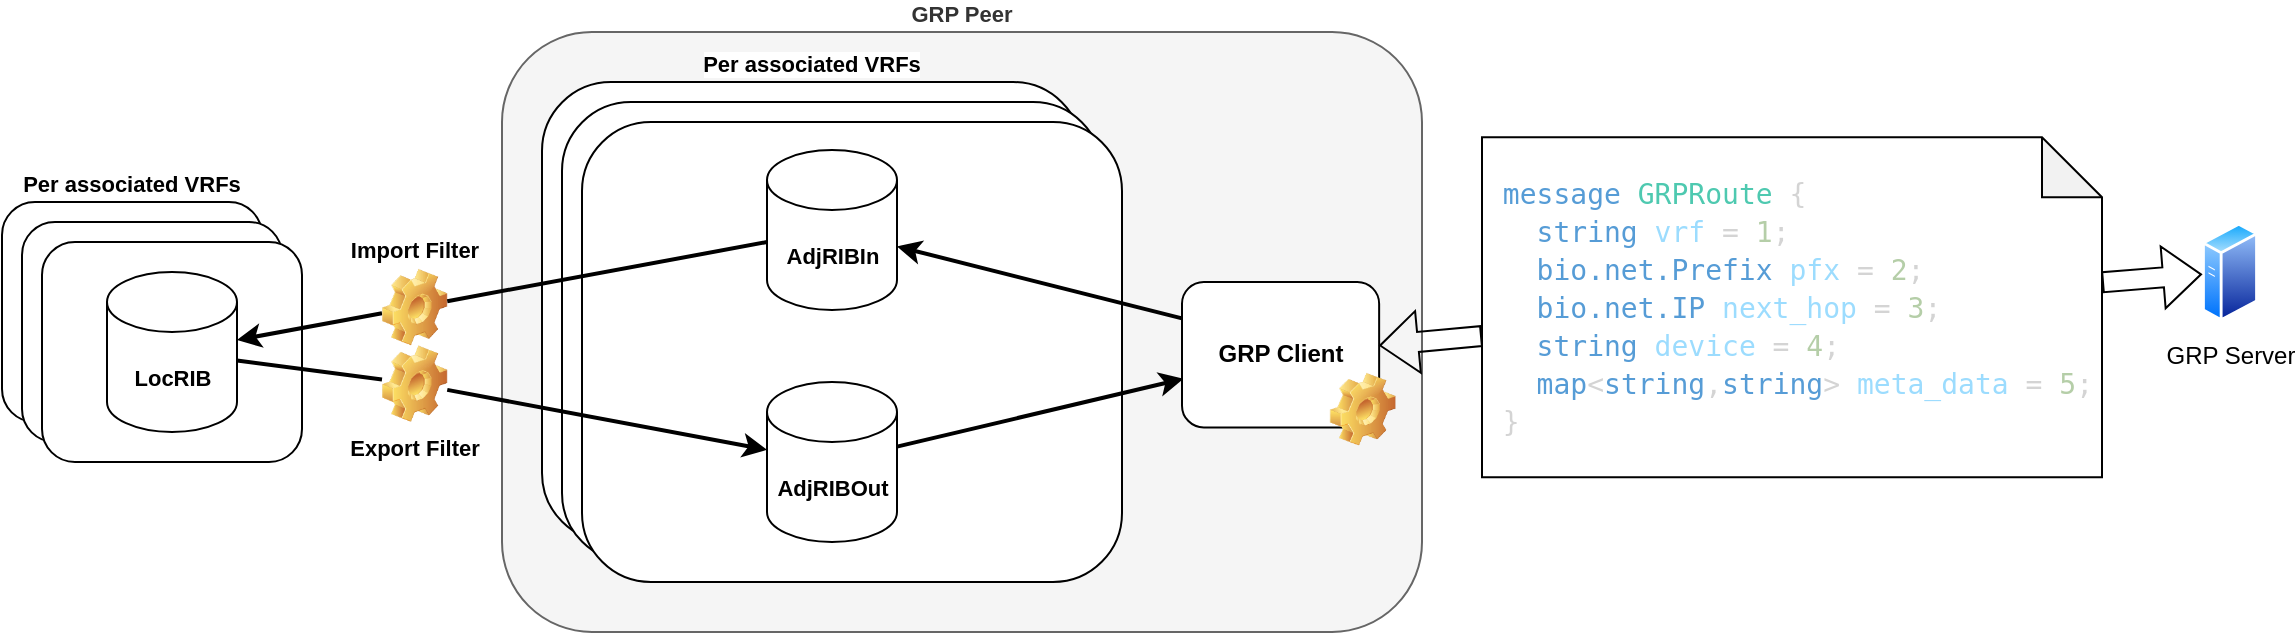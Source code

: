 <mxfile version="16.5.1" type="device"><diagram id="qTsozOltfgc4AzKQSObR" name="Page-1"><mxGraphModel dx="1379" dy="872" grid="1" gridSize="10" guides="1" tooltips="1" connect="1" arrows="1" fold="1" page="1" pageScale="1" pageWidth="1169" pageHeight="827" math="0" shadow="0"><root><mxCell id="0"/><mxCell id="1" parent="0"/><mxCell id="lTGY8mj4zz4KKMNbkJuh-26" value="GRP Peer" style="rounded=1;whiteSpace=wrap;html=1;labelBackgroundColor=#FFFFFF;fontFamily=Helvetica;fontSize=11;fontColor=#333333;labelPosition=center;verticalLabelPosition=top;align=center;verticalAlign=bottom;fontStyle=1;fillColor=#f5f5f5;strokeColor=#666666;" vertex="1" parent="1"><mxGeometry x="270" y="65" width="460" height="300" as="geometry"/></mxCell><mxCell id="lTGY8mj4zz4KKMNbkJuh-2" value="GRP Server" style="aspect=fixed;perimeter=ellipsePerimeter;html=1;align=center;shadow=0;dashed=0;spacingTop=3;image;image=img/lib/active_directory/generic_server.svg;" vertex="1" parent="1"><mxGeometry x="1120" y="160" width="28.0" height="50" as="geometry"/></mxCell><mxCell id="lTGY8mj4zz4KKMNbkJuh-6" value="" style="shape=flexArrow;endArrow=classic;startArrow=none;html=1;rounded=0;" edge="1" parent="1" source="lTGY8mj4zz4KKMNbkJuh-7" target="lTGY8mj4zz4KKMNbkJuh-2"><mxGeometry width="100" height="100" relative="1" as="geometry"><mxPoint x="630" y="560" as="sourcePoint"/><mxPoint x="730" y="460" as="targetPoint"/></mxGeometry></mxCell><mxCell id="lTGY8mj4zz4KKMNbkJuh-21" value="" style="group" vertex="1" connectable="0" parent="1"><mxGeometry x="290" y="90" width="290" height="250" as="geometry"/></mxCell><mxCell id="lTGY8mj4zz4KKMNbkJuh-19" value="&lt;b&gt;Per associated VRFs&lt;/b&gt;" style="rounded=1;whiteSpace=wrap;html=1;labelBackgroundColor=#FFFFFF;fontFamily=Helvetica;fontSize=11;fontColor=default;labelPosition=center;verticalLabelPosition=top;align=center;verticalAlign=bottom;" vertex="1" parent="lTGY8mj4zz4KKMNbkJuh-21"><mxGeometry width="270" height="230" as="geometry"/></mxCell><mxCell id="lTGY8mj4zz4KKMNbkJuh-18" value="" style="rounded=1;whiteSpace=wrap;html=1;labelBackgroundColor=#FFFFFF;fontFamily=Helvetica;fontSize=11;fontColor=default;" vertex="1" parent="lTGY8mj4zz4KKMNbkJuh-21"><mxGeometry x="10" y="10" width="270" height="230" as="geometry"/></mxCell><mxCell id="lTGY8mj4zz4KKMNbkJuh-17" value="" style="rounded=1;whiteSpace=wrap;html=1;labelBackgroundColor=#FFFFFF;fontFamily=Helvetica;fontSize=11;fontColor=default;labelPosition=center;verticalLabelPosition=top;align=center;verticalAlign=bottom;" vertex="1" parent="lTGY8mj4zz4KKMNbkJuh-21"><mxGeometry x="20" y="20" width="270" height="230" as="geometry"/></mxCell><mxCell id="lTGY8mj4zz4KKMNbkJuh-22" value="AdjRIBIn" style="shape=cylinder3;whiteSpace=wrap;html=1;boundedLbl=1;backgroundOutline=1;size=15;labelBackgroundColor=#FFFFFF;fontFamily=Helvetica;fontSize=11;fontColor=default;fontStyle=1" vertex="1" parent="lTGY8mj4zz4KKMNbkJuh-21"><mxGeometry x="112.5" y="34" width="65" height="80" as="geometry"/></mxCell><mxCell id="lTGY8mj4zz4KKMNbkJuh-23" value="AdjRIBOut" style="shape=cylinder3;whiteSpace=wrap;html=1;boundedLbl=1;backgroundOutline=1;size=15;labelBackgroundColor=#FFFFFF;fontFamily=Helvetica;fontSize=11;fontColor=default;fontStyle=1" vertex="1" parent="lTGY8mj4zz4KKMNbkJuh-21"><mxGeometry x="112.5" y="150" width="65" height="80" as="geometry"/></mxCell><mxCell id="lTGY8mj4zz4KKMNbkJuh-24" value="" style="endArrow=classic;html=1;rounded=0;labelBackgroundColor=default;fontFamily=Helvetica;fontSize=11;fontColor=default;strokeColor=default;strokeWidth=2;shape=connector;exitX=0;exitY=0.25;exitDx=0;exitDy=0;" edge="1" parent="1" source="lTGY8mj4zz4KKMNbkJuh-1" target="lTGY8mj4zz4KKMNbkJuh-22"><mxGeometry width="50" height="50" relative="1" as="geometry"><mxPoint x="630" y="500" as="sourcePoint"/><mxPoint x="680" y="450" as="targetPoint"/></mxGeometry></mxCell><mxCell id="lTGY8mj4zz4KKMNbkJuh-25" value="" style="endArrow=classic;html=1;rounded=0;labelBackgroundColor=default;fontFamily=Helvetica;fontSize=11;fontColor=default;strokeColor=default;strokeWidth=2;shape=connector;entryX=0.008;entryY=0.665;entryDx=0;entryDy=0;entryPerimeter=0;" edge="1" parent="1" source="lTGY8mj4zz4KKMNbkJuh-23" target="lTGY8mj4zz4KKMNbkJuh-1"><mxGeometry width="50" height="50" relative="1" as="geometry"><mxPoint x="630" y="500" as="sourcePoint"/><mxPoint x="680" y="450" as="targetPoint"/></mxGeometry></mxCell><mxCell id="lTGY8mj4zz4KKMNbkJuh-27" value="" style="group" vertex="1" connectable="0" parent="1"><mxGeometry x="610" y="190" width="106.786" height="81.818" as="geometry"/></mxCell><mxCell id="lTGY8mj4zz4KKMNbkJuh-1" value="GRP Client" style="rounded=1;whiteSpace=wrap;html=1;fontStyle=1" vertex="1" parent="lTGY8mj4zz4KKMNbkJuh-27"><mxGeometry width="98.571" height="72.727" as="geometry"/></mxCell><mxCell id="lTGY8mj4zz4KKMNbkJuh-3" value="" style="shape=image;html=1;verticalLabelPosition=bottom;verticalAlign=top;imageAspect=0;image=img/clipart/Gear_128x128.png" vertex="1" parent="lTGY8mj4zz4KKMNbkJuh-27"><mxGeometry x="73.929" y="45.455" width="32.857" height="36.364" as="geometry"/></mxCell><mxCell id="lTGY8mj4zz4KKMNbkJuh-7" value="&lt;div style=&quot;color: rgb(212 , 212 , 212) ; font-family: &amp;#34;droid sans mono&amp;#34; , &amp;#34;monospace&amp;#34; , monospace ; font-size: 14px ; line-height: 19px&quot;&gt;&lt;div style=&quot;font-family: &amp;#34;droid sans mono&amp;#34; , &amp;#34;monospace&amp;#34; , monospace ; line-height: 19px&quot;&gt;&lt;div&gt;&lt;span style=&quot;background-color: rgb(255 , 255 , 255)&quot;&gt;&lt;span style=&quot;color: rgb(86 , 156 , 214)&quot;&gt;&amp;nbsp;message&lt;/span&gt; &lt;span style=&quot;color: rgb(78 , 201 , 176)&quot;&gt;GRPRoute&lt;/span&gt; {&lt;/span&gt;&lt;/div&gt;&lt;div&gt;&lt;span style=&quot;background-color: rgb(255 , 255 , 255)&quot;&gt;&lt;span style=&quot;color: #569cd6&quot;&gt;&amp;nbsp; &amp;nbsp;string&lt;/span&gt; &lt;span style=&quot;color: #9cdcfe&quot;&gt;vrf&lt;/span&gt; = &lt;span style=&quot;color: #b5cea8&quot;&gt;1&lt;/span&gt;;&lt;/span&gt;&lt;/div&gt;&lt;div&gt;&lt;span style=&quot;background-color: rgb(255 , 255 , 255)&quot;&gt;&lt;span style=&quot;color: #569cd6&quot;&gt;&amp;nbsp; &amp;nbsp;bio.net.Prefix&lt;/span&gt; &lt;span style=&quot;color: #9cdcfe&quot;&gt;pfx&lt;/span&gt; = &lt;span style=&quot;color: #b5cea8&quot;&gt;2&lt;/span&gt;;&lt;/span&gt;&lt;/div&gt;&lt;div&gt;&lt;span style=&quot;background-color: rgb(255 , 255 , 255)&quot;&gt;&lt;span style=&quot;color: #569cd6&quot;&gt;&amp;nbsp; &amp;nbsp;bio.net.IP&lt;/span&gt; &lt;span style=&quot;color: #9cdcfe&quot;&gt;next_hop&lt;/span&gt; = &lt;span style=&quot;color: #b5cea8&quot;&gt;3&lt;/span&gt;;&lt;/span&gt;&lt;/div&gt;&lt;div&gt;&lt;span style=&quot;background-color: rgb(255 , 255 , 255)&quot;&gt;&lt;span style=&quot;color: #569cd6&quot;&gt;&amp;nbsp; &amp;nbsp;string&lt;/span&gt; &lt;span style=&quot;color: #9cdcfe&quot;&gt;device&lt;/span&gt; = &lt;span style=&quot;color: #b5cea8&quot;&gt;4&lt;/span&gt;;&lt;/span&gt;&lt;/div&gt;&lt;div&gt;&lt;span style=&quot;background-color: rgb(255 , 255 , 255)&quot;&gt;&lt;span style=&quot;color: #569cd6&quot;&gt;&amp;nbsp; &amp;nbsp;map&lt;/span&gt;&amp;lt;&lt;span style=&quot;color: #569cd6&quot;&gt;string&lt;/span&gt;,&lt;span style=&quot;color: #569cd6&quot;&gt;string&lt;/span&gt;&amp;gt; &lt;span style=&quot;color: #9cdcfe&quot;&gt;meta_data&lt;/span&gt; = &lt;span style=&quot;color: #b5cea8&quot;&gt;5&lt;/span&gt;;&lt;/span&gt;&lt;/div&gt;&lt;div&gt;&lt;span style=&quot;background-color: rgb(255 , 255 , 255)&quot;&gt;&amp;nbsp;}&lt;/span&gt;&lt;/div&gt;&lt;/div&gt;&lt;/div&gt;" style="shape=note;whiteSpace=wrap;html=1;backgroundOutline=1;darkOpacity=0.05;align=left;" vertex="1" parent="1"><mxGeometry x="760" y="117.59" width="310" height="170" as="geometry"/></mxCell><mxCell id="lTGY8mj4zz4KKMNbkJuh-28" value="" style="shape=flexArrow;endArrow=none;startArrow=classic;html=1;rounded=0;" edge="1" parent="1" source="lTGY8mj4zz4KKMNbkJuh-1" target="lTGY8mj4zz4KKMNbkJuh-7"><mxGeometry width="100" height="100" relative="1" as="geometry"><mxPoint x="738.571" y="239.561" as="sourcePoint"/><mxPoint x="1120.041" y="186.907" as="targetPoint"/></mxGeometry></mxCell><mxCell id="lTGY8mj4zz4KKMNbkJuh-35" value="" style="group" vertex="1" connectable="0" parent="1"><mxGeometry x="20" y="150" width="150" height="130" as="geometry"/></mxCell><mxCell id="lTGY8mj4zz4KKMNbkJuh-30" value="&lt;b&gt;Per associated VRFs&lt;/b&gt;" style="rounded=1;whiteSpace=wrap;html=1;labelBackgroundColor=#FFFFFF;fontFamily=Helvetica;fontSize=11;fontColor=default;labelPosition=center;verticalLabelPosition=top;align=center;verticalAlign=bottom;" vertex="1" parent="lTGY8mj4zz4KKMNbkJuh-35"><mxGeometry width="130" height="110" as="geometry"/></mxCell><mxCell id="lTGY8mj4zz4KKMNbkJuh-31" value="" style="rounded=1;whiteSpace=wrap;html=1;labelBackgroundColor=#FFFFFF;fontFamily=Helvetica;fontSize=11;fontColor=default;" vertex="1" parent="lTGY8mj4zz4KKMNbkJuh-35"><mxGeometry x="10" y="10" width="130" height="110" as="geometry"/></mxCell><mxCell id="lTGY8mj4zz4KKMNbkJuh-32" value="" style="rounded=1;whiteSpace=wrap;html=1;labelBackgroundColor=#FFFFFF;fontFamily=Helvetica;fontSize=11;fontColor=default;labelPosition=center;verticalLabelPosition=top;align=center;verticalAlign=bottom;" vertex="1" parent="lTGY8mj4zz4KKMNbkJuh-35"><mxGeometry x="20" y="20" width="130" height="110" as="geometry"/></mxCell><mxCell id="lTGY8mj4zz4KKMNbkJuh-34" value="LocRIB" style="shape=cylinder3;whiteSpace=wrap;html=1;boundedLbl=1;backgroundOutline=1;size=15;labelBackgroundColor=#FFFFFF;fontFamily=Helvetica;fontSize=11;fontColor=default;fontStyle=1" vertex="1" parent="lTGY8mj4zz4KKMNbkJuh-35"><mxGeometry x="52.5" y="35" width="65" height="80" as="geometry"/></mxCell><mxCell id="lTGY8mj4zz4KKMNbkJuh-36" value="" style="endArrow=classic;html=1;rounded=0;labelBackgroundColor=default;fontFamily=Helvetica;fontSize=11;fontColor=default;strokeColor=default;strokeWidth=2;shape=connector;startArrow=none;" edge="1" parent="1" source="lTGY8mj4zz4KKMNbkJuh-40" target="lTGY8mj4zz4KKMNbkJuh-23"><mxGeometry width="50" height="50" relative="1" as="geometry"><mxPoint x="570" y="310" as="sourcePoint"/><mxPoint x="620" y="260" as="targetPoint"/></mxGeometry></mxCell><mxCell id="lTGY8mj4zz4KKMNbkJuh-37" value="" style="endArrow=classic;html=1;rounded=0;labelBackgroundColor=default;fontFamily=Helvetica;fontSize=11;fontColor=default;strokeColor=default;strokeWidth=2;shape=connector;startArrow=none;" edge="1" parent="1" source="lTGY8mj4zz4KKMNbkJuh-38" target="lTGY8mj4zz4KKMNbkJuh-34"><mxGeometry width="50" height="50" relative="1" as="geometry"><mxPoint x="570" y="310" as="sourcePoint"/><mxPoint x="620" y="260" as="targetPoint"/></mxGeometry></mxCell><mxCell id="lTGY8mj4zz4KKMNbkJuh-38" value="Import Filter" style="shape=image;html=1;verticalLabelPosition=top;verticalAlign=bottom;imageAspect=1;aspect=fixed;image=img/clipart/Gear_128x128.png;labelBackgroundColor=#FFFFFF;fontFamily=Helvetica;fontSize=11;fontColor=default;fontStyle=1;labelPosition=center;align=center;" vertex="1" parent="1"><mxGeometry x="210" y="183.46" width="32.62" height="38.27" as="geometry"/></mxCell><mxCell id="lP9cVjO-DvLC5YbETa9W-1" value="" style="endArrow=none;html=1;rounded=0;labelBackgroundColor=default;fontFamily=Helvetica;fontSize=11;fontColor=default;strokeColor=default;strokeWidth=2;shape=connector;" edge="1" parent="1" source="lTGY8mj4zz4KKMNbkJuh-22" target="lTGY8mj4zz4KKMNbkJuh-38"><mxGeometry width="50" height="50" relative="1" as="geometry"><mxPoint x="402.5" y="170.008" as="sourcePoint"/><mxPoint x="137.5" y="218.992" as="targetPoint"/></mxGeometry></mxCell><mxCell id="lTGY8mj4zz4KKMNbkJuh-40" value="Export Filter" style="shape=image;html=1;verticalLabelPosition=bottom;verticalAlign=top;imageAspect=1;aspect=fixed;image=img/clipart/Gear_128x128.png;labelBackgroundColor=#FFFFFF;fontFamily=Helvetica;fontSize=11;fontColor=default;fontStyle=1" vertex="1" parent="1"><mxGeometry x="210" y="221.73" width="32.62" height="38.27" as="geometry"/></mxCell><mxCell id="lP9cVjO-DvLC5YbETa9W-2" value="" style="endArrow=none;html=1;rounded=0;labelBackgroundColor=default;fontFamily=Helvetica;fontSize=11;fontColor=default;strokeColor=default;strokeWidth=2;shape=connector;" edge="1" parent="1" source="lTGY8mj4zz4KKMNbkJuh-34" target="lTGY8mj4zz4KKMNbkJuh-40"><mxGeometry width="50" height="50" relative="1" as="geometry"><mxPoint x="137.5" y="230.417" as="sourcePoint"/><mxPoint x="402.5" y="274.583" as="targetPoint"/></mxGeometry></mxCell></root></mxGraphModel></diagram></mxfile>